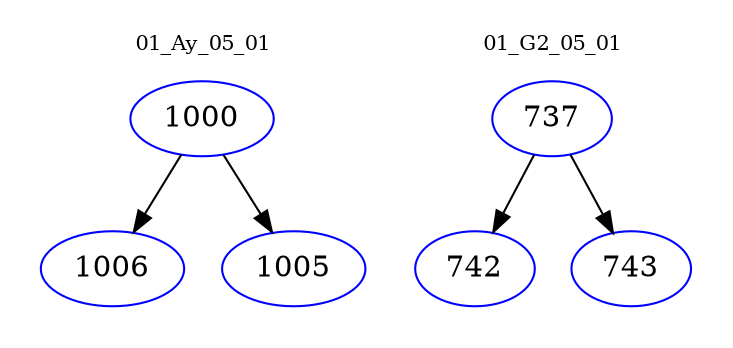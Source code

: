 digraph{
subgraph cluster_0 {
color = white
label = "01_Ay_05_01";
fontsize=10;
T0_1000 [label="1000", color="blue"]
T0_1000 -> T0_1006 [color="black"]
T0_1006 [label="1006", color="blue"]
T0_1000 -> T0_1005 [color="black"]
T0_1005 [label="1005", color="blue"]
}
subgraph cluster_1 {
color = white
label = "01_G2_05_01";
fontsize=10;
T1_737 [label="737", color="blue"]
T1_737 -> T1_742 [color="black"]
T1_742 [label="742", color="blue"]
T1_737 -> T1_743 [color="black"]
T1_743 [label="743", color="blue"]
}
}
